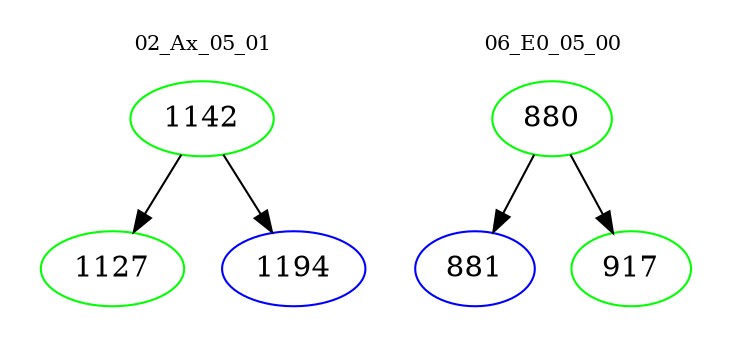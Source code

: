 digraph{
subgraph cluster_0 {
color = white
label = "02_Ax_05_01";
fontsize=10;
T0_1142 [label="1142", color="green"]
T0_1142 -> T0_1127 [color="black"]
T0_1127 [label="1127", color="green"]
T0_1142 -> T0_1194 [color="black"]
T0_1194 [label="1194", color="blue"]
}
subgraph cluster_1 {
color = white
label = "06_E0_05_00";
fontsize=10;
T1_880 [label="880", color="green"]
T1_880 -> T1_881 [color="black"]
T1_881 [label="881", color="blue"]
T1_880 -> T1_917 [color="black"]
T1_917 [label="917", color="green"]
}
}
